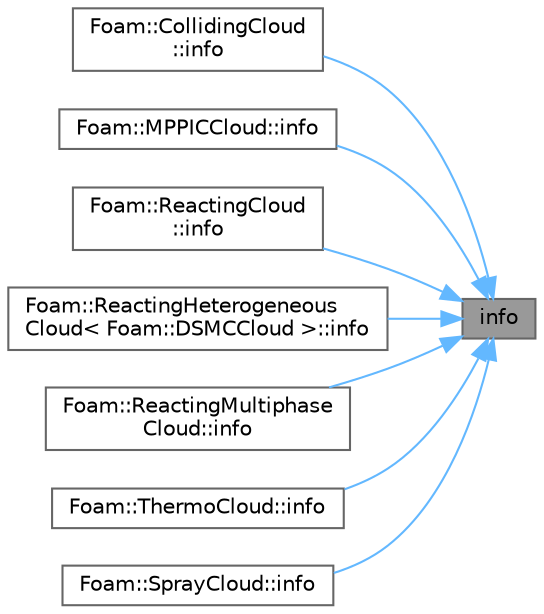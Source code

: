 digraph "info"
{
 // LATEX_PDF_SIZE
  bgcolor="transparent";
  edge [fontname=Helvetica,fontsize=10,labelfontname=Helvetica,labelfontsize=10];
  node [fontname=Helvetica,fontsize=10,shape=box,height=0.2,width=0.4];
  rankdir="RL";
  Node1 [id="Node000001",label="info",height=0.2,width=0.4,color="gray40", fillcolor="grey60", style="filled", fontcolor="black",tooltip=" "];
  Node1 -> Node2 [id="edge1_Node000001_Node000002",dir="back",color="steelblue1",style="solid",tooltip=" "];
  Node2 [id="Node000002",label="Foam::CollidingCloud\l::info",height=0.2,width=0.4,color="grey40", fillcolor="white", style="filled",URL="$classFoam_1_1CollidingCloud.html#ac1b66fe77173de9e5e8542b2823d6071",tooltip=" "];
  Node1 -> Node3 [id="edge2_Node000001_Node000003",dir="back",color="steelblue1",style="solid",tooltip=" "];
  Node3 [id="Node000003",label="Foam::MPPICCloud::info",height=0.2,width=0.4,color="grey40", fillcolor="white", style="filled",URL="$classFoam_1_1MPPICCloud.html#ac1b66fe77173de9e5e8542b2823d6071",tooltip=" "];
  Node1 -> Node4 [id="edge3_Node000001_Node000004",dir="back",color="steelblue1",style="solid",tooltip=" "];
  Node4 [id="Node000004",label="Foam::ReactingCloud\l::info",height=0.2,width=0.4,color="grey40", fillcolor="white", style="filled",URL="$classFoam_1_1ReactingCloud.html#ac1b66fe77173de9e5e8542b2823d6071",tooltip=" "];
  Node1 -> Node5 [id="edge4_Node000001_Node000005",dir="back",color="steelblue1",style="solid",tooltip=" "];
  Node5 [id="Node000005",label="Foam::ReactingHeterogeneous\lCloud\< Foam::DSMCCloud \>::info",height=0.2,width=0.4,color="grey40", fillcolor="white", style="filled",URL="$classFoam_1_1ReactingHeterogeneousCloud.html#ac1b66fe77173de9e5e8542b2823d6071",tooltip=" "];
  Node1 -> Node6 [id="edge5_Node000001_Node000006",dir="back",color="steelblue1",style="solid",tooltip=" "];
  Node6 [id="Node000006",label="Foam::ReactingMultiphase\lCloud::info",height=0.2,width=0.4,color="grey40", fillcolor="white", style="filled",URL="$classFoam_1_1ReactingMultiphaseCloud.html#ac1b66fe77173de9e5e8542b2823d6071",tooltip=" "];
  Node1 -> Node7 [id="edge6_Node000001_Node000007",dir="back",color="steelblue1",style="solid",tooltip=" "];
  Node7 [id="Node000007",label="Foam::ThermoCloud::info",height=0.2,width=0.4,color="grey40", fillcolor="white", style="filled",URL="$classFoam_1_1ThermoCloud.html#ac1b66fe77173de9e5e8542b2823d6071",tooltip=" "];
  Node1 -> Node8 [id="edge7_Node000001_Node000008",dir="back",color="steelblue1",style="solid",tooltip=" "];
  Node8 [id="Node000008",label="Foam::SprayCloud::info",height=0.2,width=0.4,color="grey40", fillcolor="white", style="filled",URL="$classFoam_1_1SprayCloud.html#ac1b66fe77173de9e5e8542b2823d6071",tooltip=" "];
}
